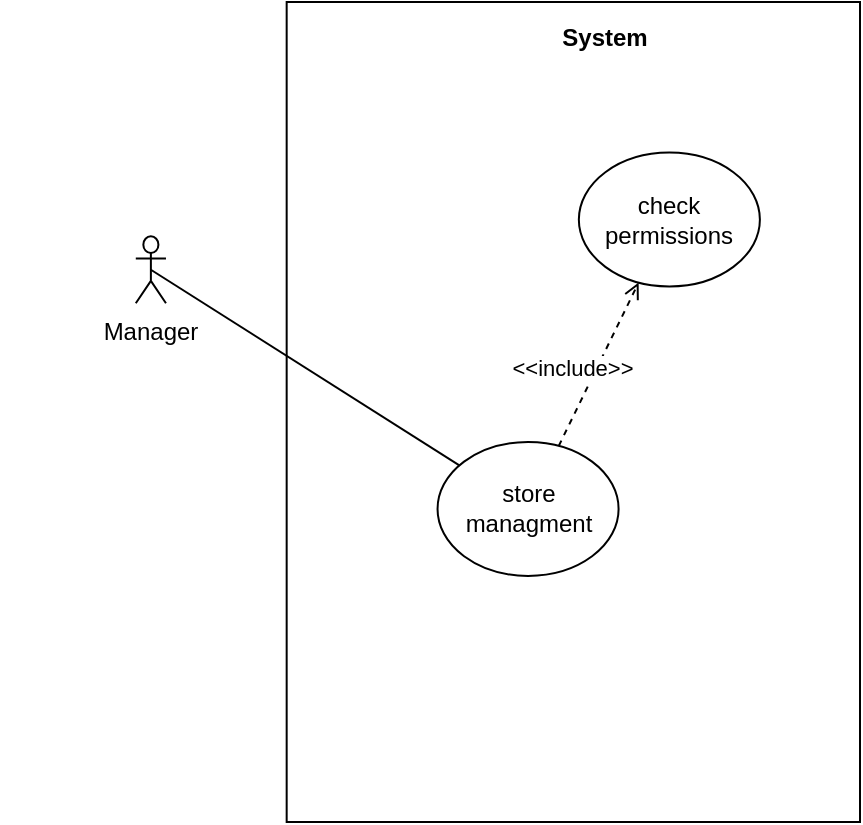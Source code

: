 <mxfile version="14.4.9" type="device"><diagram id="NNYX4zwSkXm7krXFpEXI" name="Page-1"><mxGraphModel dx="981" dy="466" grid="1" gridSize="10" guides="1" tooltips="1" connect="1" arrows="1" fold="1" page="1" pageScale="1" pageWidth="850" pageHeight="1100" math="0" shadow="0"><root><mxCell id="0"/><mxCell id="1" parent="0"/><mxCell id="CO5bgC0Md-arbUZn424Q-1" value="" style="group" parent="1" vertex="1" connectable="0"><mxGeometry x="130" y="130" width="430" height="410" as="geometry"/></mxCell><mxCell id="CO5bgC0Md-arbUZn424Q-2" value="" style="rounded=0;whiteSpace=wrap;html=1;" parent="CO5bgC0Md-arbUZn424Q-1" vertex="1"><mxGeometry x="143.333" width="286.667" height="410" as="geometry"/></mxCell><mxCell id="CO5bgC0Md-arbUZn424Q-3" value="Manager" style="shape=umlActor;verticalLabelPosition=bottom;verticalAlign=top;html=1;outlineConnect=0;" parent="CO5bgC0Md-arbUZn424Q-1" vertex="1"><mxGeometry x="67.895" y="117.143" width="15.088" height="33.469" as="geometry"/></mxCell><mxCell id="CO5bgC0Md-arbUZn424Q-10" value="store managment" style="ellipse;whiteSpace=wrap;html=1;" parent="CO5bgC0Md-arbUZn424Q-1" vertex="1"><mxGeometry x="218.772" y="220.002" width="90.526" height="66.939" as="geometry"/></mxCell><mxCell id="CO5bgC0Md-arbUZn424Q-11" value="" style="endArrow=none;html=1;entryX=0.5;entryY=0.5;entryDx=0;entryDy=0;entryPerimeter=0;" parent="CO5bgC0Md-arbUZn424Q-1" source="CO5bgC0Md-arbUZn424Q-10" target="CO5bgC0Md-arbUZn424Q-3" edge="1"><mxGeometry width="50" height="50" relative="1" as="geometry"><mxPoint x="203.684" y="150.612" as="sourcePoint"/><mxPoint x="67.895" y="150.612" as="targetPoint"/></mxGeometry></mxCell><mxCell id="CO5bgC0Md-arbUZn424Q-12" value="&lt;b&gt;System&lt;/b&gt;" style="text;html=1;align=center;verticalAlign=middle;resizable=0;points=[];autosize=1;" parent="CO5bgC0Md-arbUZn424Q-1" vertex="1"><mxGeometry x="271.579" y="8.367" width="60" height="20" as="geometry"/></mxCell><mxCell id="F7BdxeXxLGDQY518KnnZ-1" value="check permissions" style="ellipse;whiteSpace=wrap;html=1;" vertex="1" parent="CO5bgC0Md-arbUZn424Q-1"><mxGeometry x="289.422" y="75.306" width="90.526" height="66.939" as="geometry"/></mxCell><mxCell id="F7BdxeXxLGDQY518KnnZ-2" value="" style="endArrow=open;dashed=1;html=1;strokeWidth=1;endFill=0;" edge="1" parent="CO5bgC0Md-arbUZn424Q-1" source="CO5bgC0Md-arbUZn424Q-10" target="F7BdxeXxLGDQY518KnnZ-1"><mxGeometry width="50" height="50" relative="1" as="geometry"><mxPoint x="199.912" y="184.082" as="sourcePoint"/><mxPoint x="199.912" y="117.143" as="targetPoint"/></mxGeometry></mxCell><mxCell id="F7BdxeXxLGDQY518KnnZ-3" value="&amp;lt;&amp;lt;include&amp;gt;&amp;gt;" style="edgeLabel;html=1;align=center;verticalAlign=middle;resizable=0;points=[];" vertex="1" connectable="0" parent="F7BdxeXxLGDQY518KnnZ-2"><mxGeometry x="-0.395" y="-4" relative="1" as="geometry"><mxPoint x="-9" y="-16" as="offset"/></mxGeometry></mxCell></root></mxGraphModel></diagram></mxfile>